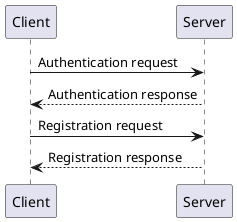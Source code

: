 @startuml login
'https://plantuml.com/sequence-diagram

Client -> Server: Authentication request
Server --> Client: Authentication response

Client -> Server: Registration request
Server --> Client: Registration response

@enduml